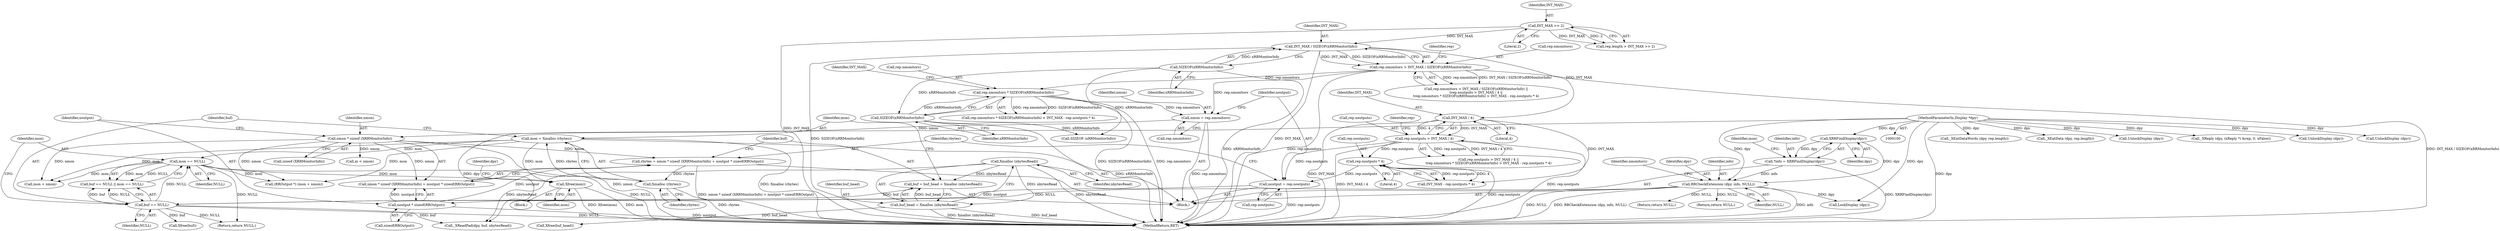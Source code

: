 digraph "0_libXrandr_a0df3e1c7728205e5c7650b2e6dce684139254a6@API" {
"1000287" [label="(Call,Xfree(mon))"];
"1000281" [label="(Call,mon == NULL)"];
"1000272" [label="(Call,mon = Xmalloc (rbytes))"];
"1000274" [label="(Call,Xmalloc (rbytes))"];
"1000255" [label="(Call,rbytes = nmon * sizeof (XRRMonitorInfo) + noutput * sizeof(RROutput))"];
"1000258" [label="(Call,nmon * sizeof (XRRMonitorInfo))"];
"1000245" [label="(Call,nmon = rep.nmonitors)"];
"1000212" [label="(Call,rep.nmonitors * SIZEOF(xRRMonitorInfo))"];
"1000195" [label="(Call,rep.nmonitors > INT_MAX / SIZEOF(xRRMonitorInfo))"];
"1000199" [label="(Call,INT_MAX / SIZEOF(xRRMonitorInfo))"];
"1000191" [label="(Call,INT_MAX >> 2)"];
"1000201" [label="(Call,SIZEOF(xRRMonitorInfo))"];
"1000216" [label="(Call,SIZEOF(xRRMonitorInfo))"];
"1000262" [label="(Call,noutput * sizeof(RROutput))"];
"1000250" [label="(Call,noutput = rep.noutputs)"];
"1000220" [label="(Call,rep.noutputs * 4)"];
"1000204" [label="(Call,rep.noutputs > INT_MAX / 4)"];
"1000208" [label="(Call,INT_MAX / 4)"];
"1000278" [label="(Call,buf == NULL)"];
"1000266" [label="(Call,buf = buf_head = Xmalloc (nbytesRead))"];
"1000268" [label="(Call,buf_head = Xmalloc (nbytesRead))"];
"1000270" [label="(Call,Xmalloc (nbytesRead))"];
"1000129" [label="(Call,RRCheckExtension (dpy, info, NULL))"];
"1000109" [label="(Call,XRRFindDisplay(dpy))"];
"1000101" [label="(MethodParameterIn,Display *dpy)"];
"1000107" [label="(Call,*info = XRRFindDisplay(dpy))"];
"1000203" [label="(Call,rep.noutputs > INT_MAX / 4 ||\n\trep.nmonitors * SIZEOF(xRRMonitorInfo) > INT_MAX - rep.noutputs * 4)"];
"1000246" [label="(Identifier,nmon)"];
"1000257" [label="(Call,nmon * sizeof (XRRMonitorInfo) + noutput * sizeof(RROutput))"];
"1000252" [label="(Call,rep.noutputs)"];
"1000262" [label="(Call,noutput * sizeof(RROutput))"];
"1000126" [label="(Identifier,mon)"];
"1000192" [label="(Identifier,INT_MAX)"];
"1000204" [label="(Call,rep.noutputs > INT_MAX / 4)"];
"1000213" [label="(Call,rep.nmonitors)"];
"1000194" [label="(Call,rep.nmonitors > INT_MAX / SIZEOF(xRRMonitorInfo) ||\n\trep.noutputs > INT_MAX / 4 ||\n\trep.nmonitors * SIZEOF(xRRMonitorInfo) > INT_MAX - rep.noutputs * 4)"];
"1000131" [label="(Identifier,info)"];
"1000280" [label="(Identifier,NULL)"];
"1000129" [label="(Call,RRCheckExtension (dpy, info, NULL))"];
"1000282" [label="(Identifier,mon)"];
"1000245" [label="(Call,nmon = rep.nmonitors)"];
"1000263" [label="(Identifier,noutput)"];
"1000195" [label="(Call,rep.nmonitors > INT_MAX / SIZEOF(xRRMonitorInfo))"];
"1000224" [label="(Literal,4)"];
"1000461" [label="(Call,Xfree(buf_head))"];
"1000271" [label="(Identifier,nbytesRead)"];
"1000269" [label="(Identifier,buf_head)"];
"1000268" [label="(Call,buf_head = Xmalloc (nbytesRead))"];
"1000196" [label="(Call,rep.nmonitors)"];
"1000284" [label="(Block,)"];
"1000255" [label="(Call,rbytes = nmon * sizeof (XRRMonitorInfo) + noutput * sizeof(RROutput))"];
"1000206" [label="(Identifier,rep)"];
"1000424" [label="(Call,SIZEOF (xRRMonitorInfo))"];
"1000108" [label="(Identifier,info)"];
"1000138" [label="(Call,LockDisplay (dpy))"];
"1000277" [label="(Call,buf == NULL || mon == NULL)"];
"1000260" [label="(Call,sizeof (XRRMonitorInfo))"];
"1000287" [label="(Call,Xfree(mon))"];
"1000305" [label="(Call,(RROutput *) (mon + nmon))"];
"1000251" [label="(Identifier,noutput)"];
"1000279" [label="(Identifier,buf)"];
"1000221" [label="(Call,rep.noutputs)"];
"1000135" [label="(Identifier,nmonitors)"];
"1000199" [label="(Call,INT_MAX / SIZEOF(xRRMonitorInfo))"];
"1000273" [label="(Identifier,mon)"];
"1000307" [label="(Call,mon + nmon)"];
"1000110" [label="(Identifier,dpy)"];
"1000220" [label="(Call,rep.noutputs * 4)"];
"1000217" [label="(Identifier,xRRMonitorInfo)"];
"1000289" [label="(Call,_XEatDataWords (dpy, rep.length))"];
"1000181" [label="(Return,return NULL;)"];
"1000299" [label="(Call,_XReadPad(dpy, buf, nbytesRead))"];
"1000226" [label="(Call,_XEatData (dpy, rep.length))"];
"1000290" [label="(Identifier,dpy)"];
"1000267" [label="(Identifier,buf)"];
"1000109" [label="(Call,XRRFindDisplay(dpy))"];
"1000218" [label="(Call,INT_MAX - rep.noutputs * 4)"];
"1000270" [label="(Call,Xmalloc (nbytesRead))"];
"1000191" [label="(Call,INT_MAX >> 2)"];
"1000210" [label="(Literal,4)"];
"1000105" [label="(Block,)"];
"1000219" [label="(Identifier,INT_MAX)"];
"1000202" [label="(Identifier,xRRMonitorInfo)"];
"1000250" [label="(Call,noutput = rep.noutputs)"];
"1000297" [label="(Return,return NULL;)"];
"1000285" [label="(Call,Xfree(buf))"];
"1000256" [label="(Identifier,rbytes)"];
"1000231" [label="(Call,UnlockDisplay (dpy))"];
"1000208" [label="(Call,INT_MAX / 4)"];
"1000234" [label="(Return,return NULL;)"];
"1000211" [label="(Call,rep.nmonitors * SIZEOF(xRRMonitorInfo) > INT_MAX - rep.noutputs * 4)"];
"1000209" [label="(Identifier,INT_MAX)"];
"1000259" [label="(Identifier,nmon)"];
"1000275" [label="(Identifier,rbytes)"];
"1000169" [label="(Call,_XReply (dpy, (xReply *) &rep, 0, xFalse))"];
"1000193" [label="(Literal,2)"];
"1000283" [label="(Identifier,NULL)"];
"1000264" [label="(Call,sizeof(RROutput))"];
"1000205" [label="(Call,rep.noutputs)"];
"1000178" [label="(Call,UnlockDisplay (dpy))"];
"1000258" [label="(Call,nmon * sizeof (XRRMonitorInfo))"];
"1000278" [label="(Call,buf == NULL)"];
"1000216" [label="(Call,SIZEOF(xRRMonitorInfo))"];
"1000130" [label="(Identifier,dpy)"];
"1000314" [label="(Call,m < nmon)"];
"1000463" [label="(MethodReturn,RET)"];
"1000101" [label="(MethodParameterIn,Display *dpy)"];
"1000132" [label="(Identifier,NULL)"];
"1000201" [label="(Call,SIZEOF(xRRMonitorInfo))"];
"1000200" [label="(Identifier,INT_MAX)"];
"1000274" [label="(Call,Xmalloc (rbytes))"];
"1000294" [label="(Call,UnlockDisplay (dpy))"];
"1000288" [label="(Identifier,mon)"];
"1000212" [label="(Call,rep.nmonitors * SIZEOF(xRRMonitorInfo))"];
"1000107" [label="(Call,*info = XRRFindDisplay(dpy))"];
"1000272" [label="(Call,mon = Xmalloc (rbytes))"];
"1000247" [label="(Call,rep.nmonitors)"];
"1000266" [label="(Call,buf = buf_head = Xmalloc (nbytesRead))"];
"1000214" [label="(Identifier,rep)"];
"1000187" [label="(Call,rep.length > INT_MAX >> 2)"];
"1000281" [label="(Call,mon == NULL)"];
"1000287" -> "1000284"  [label="AST: "];
"1000287" -> "1000288"  [label="CFG: "];
"1000288" -> "1000287"  [label="AST: "];
"1000290" -> "1000287"  [label="CFG: "];
"1000287" -> "1000463"  [label="DDG: Xfree(mon)"];
"1000287" -> "1000463"  [label="DDG: mon"];
"1000281" -> "1000287"  [label="DDG: mon"];
"1000272" -> "1000287"  [label="DDG: mon"];
"1000281" -> "1000277"  [label="AST: "];
"1000281" -> "1000283"  [label="CFG: "];
"1000282" -> "1000281"  [label="AST: "];
"1000283" -> "1000281"  [label="AST: "];
"1000277" -> "1000281"  [label="CFG: "];
"1000281" -> "1000463"  [label="DDG: NULL"];
"1000281" -> "1000277"  [label="DDG: mon"];
"1000281" -> "1000277"  [label="DDG: NULL"];
"1000272" -> "1000281"  [label="DDG: mon"];
"1000278" -> "1000281"  [label="DDG: NULL"];
"1000281" -> "1000297"  [label="DDG: NULL"];
"1000281" -> "1000305"  [label="DDG: mon"];
"1000281" -> "1000307"  [label="DDG: mon"];
"1000272" -> "1000105"  [label="AST: "];
"1000272" -> "1000274"  [label="CFG: "];
"1000273" -> "1000272"  [label="AST: "];
"1000274" -> "1000272"  [label="AST: "];
"1000279" -> "1000272"  [label="CFG: "];
"1000272" -> "1000463"  [label="DDG: Xmalloc (rbytes)"];
"1000274" -> "1000272"  [label="DDG: rbytes"];
"1000272" -> "1000305"  [label="DDG: mon"];
"1000272" -> "1000307"  [label="DDG: mon"];
"1000274" -> "1000275"  [label="CFG: "];
"1000275" -> "1000274"  [label="AST: "];
"1000274" -> "1000463"  [label="DDG: rbytes"];
"1000255" -> "1000274"  [label="DDG: rbytes"];
"1000255" -> "1000105"  [label="AST: "];
"1000255" -> "1000257"  [label="CFG: "];
"1000256" -> "1000255"  [label="AST: "];
"1000257" -> "1000255"  [label="AST: "];
"1000267" -> "1000255"  [label="CFG: "];
"1000255" -> "1000463"  [label="DDG: nmon * sizeof (XRRMonitorInfo) + noutput * sizeof(RROutput)"];
"1000258" -> "1000255"  [label="DDG: nmon"];
"1000262" -> "1000255"  [label="DDG: noutput"];
"1000258" -> "1000257"  [label="AST: "];
"1000258" -> "1000260"  [label="CFG: "];
"1000259" -> "1000258"  [label="AST: "];
"1000260" -> "1000258"  [label="AST: "];
"1000263" -> "1000258"  [label="CFG: "];
"1000258" -> "1000463"  [label="DDG: nmon"];
"1000258" -> "1000257"  [label="DDG: nmon"];
"1000245" -> "1000258"  [label="DDG: nmon"];
"1000258" -> "1000305"  [label="DDG: nmon"];
"1000258" -> "1000307"  [label="DDG: nmon"];
"1000258" -> "1000314"  [label="DDG: nmon"];
"1000245" -> "1000105"  [label="AST: "];
"1000245" -> "1000247"  [label="CFG: "];
"1000246" -> "1000245"  [label="AST: "];
"1000247" -> "1000245"  [label="AST: "];
"1000251" -> "1000245"  [label="CFG: "];
"1000245" -> "1000463"  [label="DDG: rep.nmonitors"];
"1000212" -> "1000245"  [label="DDG: rep.nmonitors"];
"1000195" -> "1000245"  [label="DDG: rep.nmonitors"];
"1000212" -> "1000211"  [label="AST: "];
"1000212" -> "1000216"  [label="CFG: "];
"1000213" -> "1000212"  [label="AST: "];
"1000216" -> "1000212"  [label="AST: "];
"1000219" -> "1000212"  [label="CFG: "];
"1000212" -> "1000463"  [label="DDG: SIZEOF(xRRMonitorInfo)"];
"1000212" -> "1000463"  [label="DDG: rep.nmonitors"];
"1000212" -> "1000211"  [label="DDG: rep.nmonitors"];
"1000212" -> "1000211"  [label="DDG: SIZEOF(xRRMonitorInfo)"];
"1000195" -> "1000212"  [label="DDG: rep.nmonitors"];
"1000216" -> "1000212"  [label="DDG: xRRMonitorInfo"];
"1000195" -> "1000194"  [label="AST: "];
"1000195" -> "1000199"  [label="CFG: "];
"1000196" -> "1000195"  [label="AST: "];
"1000199" -> "1000195"  [label="AST: "];
"1000206" -> "1000195"  [label="CFG: "];
"1000194" -> "1000195"  [label="CFG: "];
"1000195" -> "1000463"  [label="DDG: INT_MAX / SIZEOF(xRRMonitorInfo)"];
"1000195" -> "1000463"  [label="DDG: rep.nmonitors"];
"1000195" -> "1000194"  [label="DDG: rep.nmonitors"];
"1000195" -> "1000194"  [label="DDG: INT_MAX / SIZEOF(xRRMonitorInfo)"];
"1000199" -> "1000195"  [label="DDG: INT_MAX"];
"1000199" -> "1000195"  [label="DDG: SIZEOF(xRRMonitorInfo)"];
"1000199" -> "1000201"  [label="CFG: "];
"1000200" -> "1000199"  [label="AST: "];
"1000201" -> "1000199"  [label="AST: "];
"1000199" -> "1000463"  [label="DDG: SIZEOF(xRRMonitorInfo)"];
"1000199" -> "1000463"  [label="DDG: INT_MAX"];
"1000191" -> "1000199"  [label="DDG: INT_MAX"];
"1000201" -> "1000199"  [label="DDG: xRRMonitorInfo"];
"1000199" -> "1000208"  [label="DDG: INT_MAX"];
"1000191" -> "1000187"  [label="AST: "];
"1000191" -> "1000193"  [label="CFG: "];
"1000192" -> "1000191"  [label="AST: "];
"1000193" -> "1000191"  [label="AST: "];
"1000187" -> "1000191"  [label="CFG: "];
"1000191" -> "1000463"  [label="DDG: INT_MAX"];
"1000191" -> "1000187"  [label="DDG: INT_MAX"];
"1000191" -> "1000187"  [label="DDG: 2"];
"1000201" -> "1000202"  [label="CFG: "];
"1000202" -> "1000201"  [label="AST: "];
"1000201" -> "1000463"  [label="DDG: xRRMonitorInfo"];
"1000201" -> "1000216"  [label="DDG: xRRMonitorInfo"];
"1000201" -> "1000424"  [label="DDG: xRRMonitorInfo"];
"1000216" -> "1000217"  [label="CFG: "];
"1000217" -> "1000216"  [label="AST: "];
"1000216" -> "1000463"  [label="DDG: xRRMonitorInfo"];
"1000216" -> "1000424"  [label="DDG: xRRMonitorInfo"];
"1000262" -> "1000257"  [label="AST: "];
"1000262" -> "1000264"  [label="CFG: "];
"1000263" -> "1000262"  [label="AST: "];
"1000264" -> "1000262"  [label="AST: "];
"1000257" -> "1000262"  [label="CFG: "];
"1000262" -> "1000463"  [label="DDG: noutput"];
"1000262" -> "1000257"  [label="DDG: noutput"];
"1000250" -> "1000262"  [label="DDG: noutput"];
"1000250" -> "1000105"  [label="AST: "];
"1000250" -> "1000252"  [label="CFG: "];
"1000251" -> "1000250"  [label="AST: "];
"1000252" -> "1000250"  [label="AST: "];
"1000256" -> "1000250"  [label="CFG: "];
"1000250" -> "1000463"  [label="DDG: rep.noutputs"];
"1000220" -> "1000250"  [label="DDG: rep.noutputs"];
"1000204" -> "1000250"  [label="DDG: rep.noutputs"];
"1000220" -> "1000218"  [label="AST: "];
"1000220" -> "1000224"  [label="CFG: "];
"1000221" -> "1000220"  [label="AST: "];
"1000224" -> "1000220"  [label="AST: "];
"1000218" -> "1000220"  [label="CFG: "];
"1000220" -> "1000463"  [label="DDG: rep.noutputs"];
"1000220" -> "1000218"  [label="DDG: rep.noutputs"];
"1000220" -> "1000218"  [label="DDG: 4"];
"1000204" -> "1000220"  [label="DDG: rep.noutputs"];
"1000204" -> "1000203"  [label="AST: "];
"1000204" -> "1000208"  [label="CFG: "];
"1000205" -> "1000204"  [label="AST: "];
"1000208" -> "1000204"  [label="AST: "];
"1000214" -> "1000204"  [label="CFG: "];
"1000203" -> "1000204"  [label="CFG: "];
"1000204" -> "1000463"  [label="DDG: INT_MAX / 4"];
"1000204" -> "1000463"  [label="DDG: rep.noutputs"];
"1000204" -> "1000203"  [label="DDG: rep.noutputs"];
"1000204" -> "1000203"  [label="DDG: INT_MAX / 4"];
"1000208" -> "1000204"  [label="DDG: INT_MAX"];
"1000208" -> "1000204"  [label="DDG: 4"];
"1000208" -> "1000210"  [label="CFG: "];
"1000209" -> "1000208"  [label="AST: "];
"1000210" -> "1000208"  [label="AST: "];
"1000208" -> "1000463"  [label="DDG: INT_MAX"];
"1000208" -> "1000218"  [label="DDG: INT_MAX"];
"1000278" -> "1000277"  [label="AST: "];
"1000278" -> "1000280"  [label="CFG: "];
"1000279" -> "1000278"  [label="AST: "];
"1000280" -> "1000278"  [label="AST: "];
"1000282" -> "1000278"  [label="CFG: "];
"1000277" -> "1000278"  [label="CFG: "];
"1000278" -> "1000463"  [label="DDG: NULL"];
"1000278" -> "1000277"  [label="DDG: buf"];
"1000278" -> "1000277"  [label="DDG: NULL"];
"1000266" -> "1000278"  [label="DDG: buf"];
"1000129" -> "1000278"  [label="DDG: NULL"];
"1000278" -> "1000285"  [label="DDG: buf"];
"1000278" -> "1000297"  [label="DDG: NULL"];
"1000278" -> "1000299"  [label="DDG: buf"];
"1000266" -> "1000105"  [label="AST: "];
"1000266" -> "1000268"  [label="CFG: "];
"1000267" -> "1000266"  [label="AST: "];
"1000268" -> "1000266"  [label="AST: "];
"1000273" -> "1000266"  [label="CFG: "];
"1000268" -> "1000266"  [label="DDG: buf_head"];
"1000270" -> "1000266"  [label="DDG: nbytesRead"];
"1000268" -> "1000270"  [label="CFG: "];
"1000269" -> "1000268"  [label="AST: "];
"1000270" -> "1000268"  [label="AST: "];
"1000268" -> "1000463"  [label="DDG: buf_head"];
"1000268" -> "1000463"  [label="DDG: Xmalloc (nbytesRead)"];
"1000270" -> "1000268"  [label="DDG: nbytesRead"];
"1000268" -> "1000461"  [label="DDG: buf_head"];
"1000270" -> "1000271"  [label="CFG: "];
"1000271" -> "1000270"  [label="AST: "];
"1000270" -> "1000463"  [label="DDG: nbytesRead"];
"1000270" -> "1000299"  [label="DDG: nbytesRead"];
"1000129" -> "1000105"  [label="AST: "];
"1000129" -> "1000132"  [label="CFG: "];
"1000130" -> "1000129"  [label="AST: "];
"1000131" -> "1000129"  [label="AST: "];
"1000132" -> "1000129"  [label="AST: "];
"1000135" -> "1000129"  [label="CFG: "];
"1000129" -> "1000463"  [label="DDG: NULL"];
"1000129" -> "1000463"  [label="DDG: RRCheckExtension (dpy, info, NULL)"];
"1000129" -> "1000463"  [label="DDG: info"];
"1000109" -> "1000129"  [label="DDG: dpy"];
"1000101" -> "1000129"  [label="DDG: dpy"];
"1000107" -> "1000129"  [label="DDG: info"];
"1000129" -> "1000138"  [label="DDG: dpy"];
"1000129" -> "1000181"  [label="DDG: NULL"];
"1000129" -> "1000234"  [label="DDG: NULL"];
"1000109" -> "1000107"  [label="AST: "];
"1000109" -> "1000110"  [label="CFG: "];
"1000110" -> "1000109"  [label="AST: "];
"1000107" -> "1000109"  [label="CFG: "];
"1000109" -> "1000107"  [label="DDG: dpy"];
"1000101" -> "1000109"  [label="DDG: dpy"];
"1000101" -> "1000100"  [label="AST: "];
"1000101" -> "1000463"  [label="DDG: dpy"];
"1000101" -> "1000138"  [label="DDG: dpy"];
"1000101" -> "1000169"  [label="DDG: dpy"];
"1000101" -> "1000178"  [label="DDG: dpy"];
"1000101" -> "1000226"  [label="DDG: dpy"];
"1000101" -> "1000231"  [label="DDG: dpy"];
"1000101" -> "1000289"  [label="DDG: dpy"];
"1000101" -> "1000294"  [label="DDG: dpy"];
"1000101" -> "1000299"  [label="DDG: dpy"];
"1000107" -> "1000105"  [label="AST: "];
"1000108" -> "1000107"  [label="AST: "];
"1000126" -> "1000107"  [label="CFG: "];
"1000107" -> "1000463"  [label="DDG: XRRFindDisplay(dpy)"];
}
